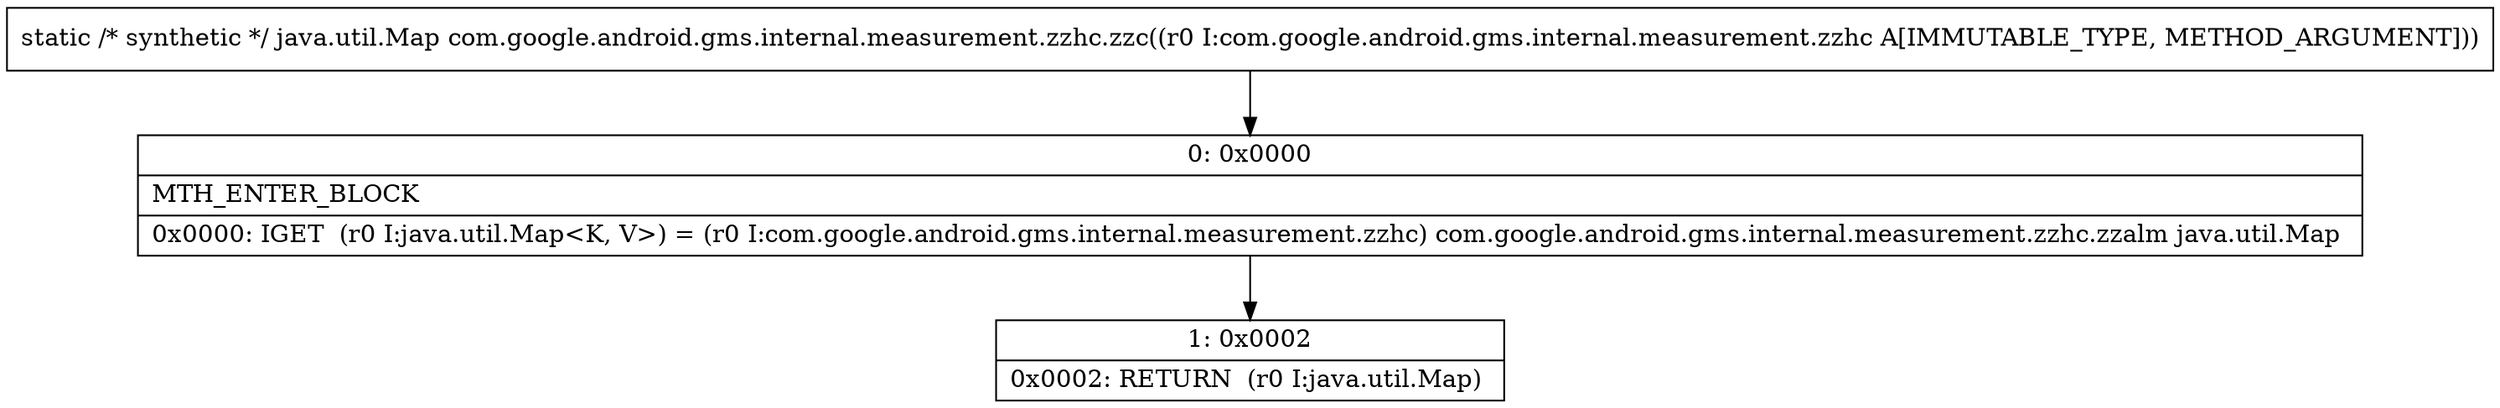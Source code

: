 digraph "CFG forcom.google.android.gms.internal.measurement.zzhc.zzc(Lcom\/google\/android\/gms\/internal\/measurement\/zzhc;)Ljava\/util\/Map;" {
Node_0 [shape=record,label="{0\:\ 0x0000|MTH_ENTER_BLOCK\l|0x0000: IGET  (r0 I:java.util.Map\<K, V\>) = (r0 I:com.google.android.gms.internal.measurement.zzhc) com.google.android.gms.internal.measurement.zzhc.zzalm java.util.Map \l}"];
Node_1 [shape=record,label="{1\:\ 0x0002|0x0002: RETURN  (r0 I:java.util.Map) \l}"];
MethodNode[shape=record,label="{static \/* synthetic *\/ java.util.Map com.google.android.gms.internal.measurement.zzhc.zzc((r0 I:com.google.android.gms.internal.measurement.zzhc A[IMMUTABLE_TYPE, METHOD_ARGUMENT])) }"];
MethodNode -> Node_0;
Node_0 -> Node_1;
}

